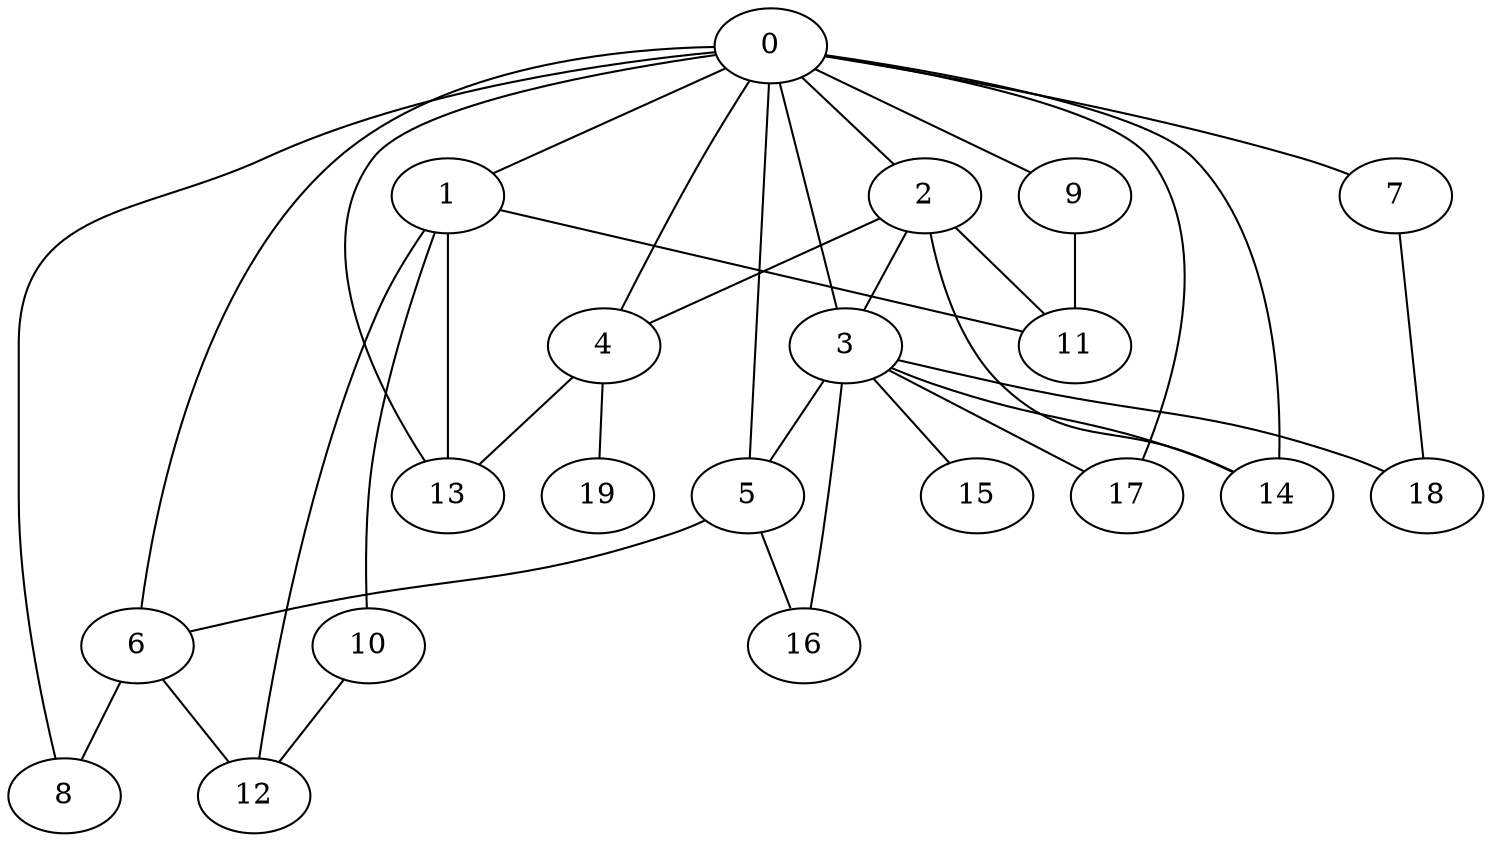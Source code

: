 
graph graphname {
    0 -- 1
0 -- 2
0 -- 3
0 -- 4
0 -- 5
0 -- 6
0 -- 7
0 -- 8
0 -- 9
0 -- 17
0 -- 14
0 -- 13
1 -- 10
1 -- 11
1 -- 12
1 -- 13
2 -- 14
2 -- 11
2 -- 3
2 -- 4
3 -- 16
3 -- 18
3 -- 17
3 -- 15
3 -- 14
3 -- 5
4 -- 19
4 -- 13
5 -- 16
5 -- 6
6 -- 8
6 -- 12
7 -- 18
9 -- 11
10 -- 12

}
